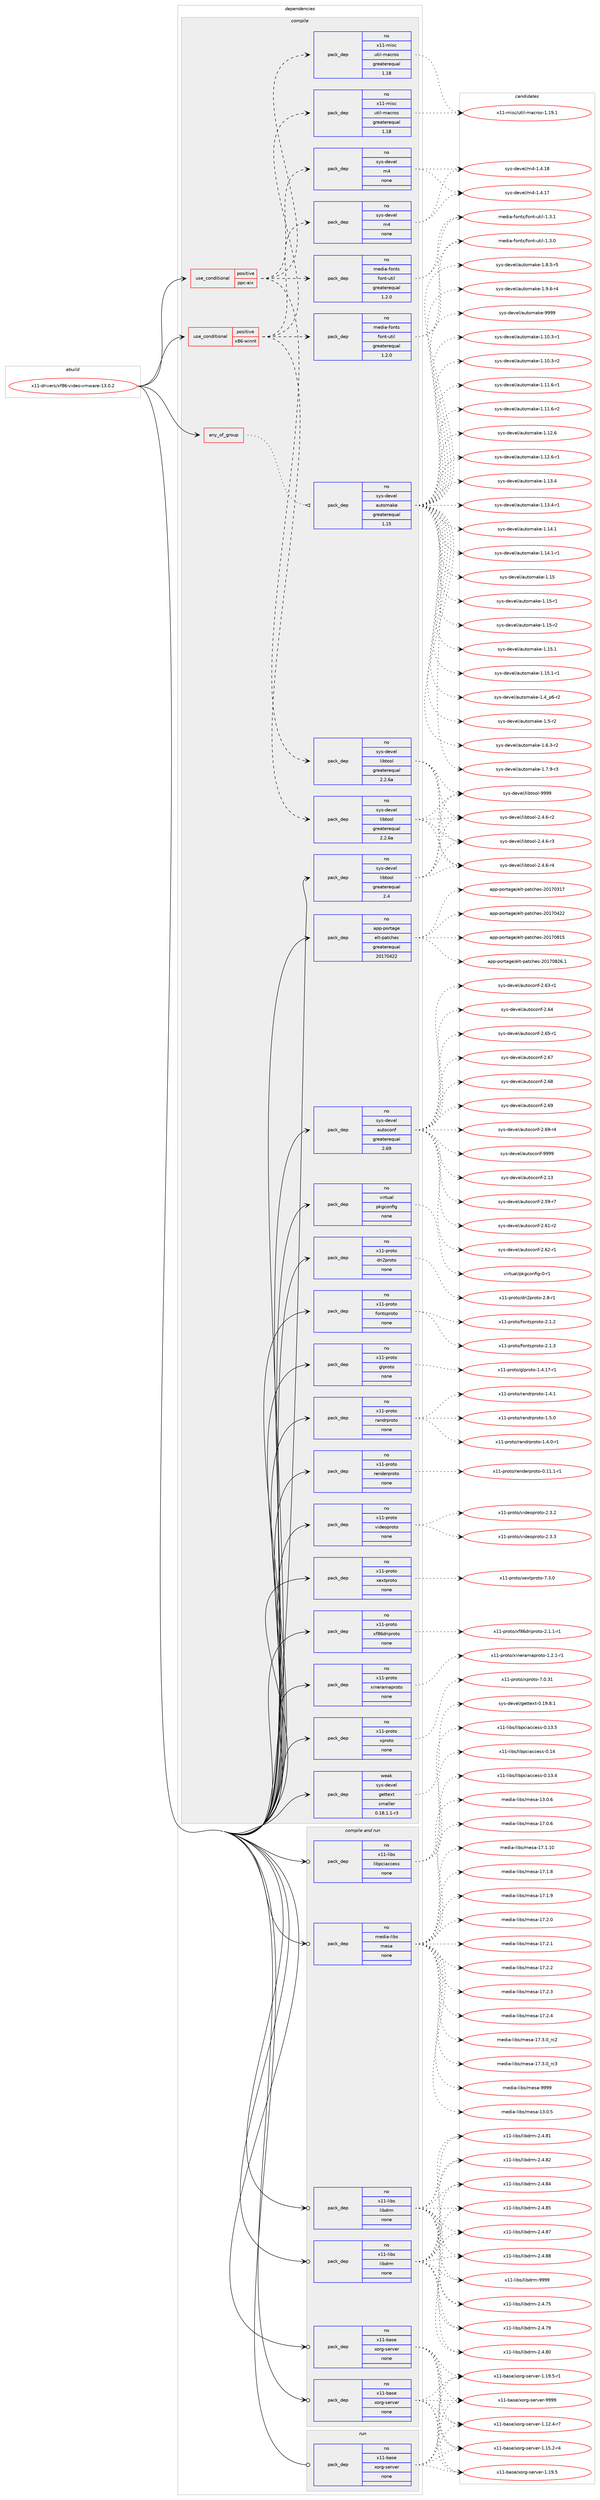 digraph prolog {

# *************
# Graph options
# *************

newrank=true;
concentrate=true;
compound=true;
graph [rankdir=LR,fontname=Helvetica,fontsize=10,ranksep=1.5];#, ranksep=2.5, nodesep=0.2];
edge  [arrowhead=vee];
node  [fontname=Helvetica,fontsize=10];

# **********
# The ebuild
# **********

subgraph cluster_leftcol {
color=gray;
rank=same;
label=<<i>ebuild</i>>;
id [label="x11-drivers/xf86-video-vmware-13.0.2", color=red, width=4, href="../x11-drivers/xf86-video-vmware-13.0.2.svg"];
}

# ****************
# The dependencies
# ****************

subgraph cluster_midcol {
color=gray;
label=<<i>dependencies</i>>;
subgraph cluster_compile {
fillcolor="#eeeeee";
style=filled;
label=<<i>compile</i>>;
subgraph any9227 {
dependency515560 [label=<<TABLE BORDER="0" CELLBORDER="1" CELLSPACING="0" CELLPADDING="4"><TR><TD CELLPADDING="10">any_of_group</TD></TR></TABLE>>, shape=none, color=red];subgraph pack383915 {
dependency515561 [label=<<TABLE BORDER="0" CELLBORDER="1" CELLSPACING="0" CELLPADDING="4" WIDTH="220"><TR><TD ROWSPAN="6" CELLPADDING="30">pack_dep</TD></TR><TR><TD WIDTH="110">no</TD></TR><TR><TD>sys-devel</TD></TR><TR><TD>automake</TD></TR><TR><TD>greaterequal</TD></TR><TR><TD>1.15</TD></TR></TABLE>>, shape=none, color=blue];
}
dependency515560:e -> dependency515561:w [weight=20,style="dotted",arrowhead="oinv"];
}
id:e -> dependency515560:w [weight=20,style="solid",arrowhead="vee"];
subgraph cond122079 {
dependency515562 [label=<<TABLE BORDER="0" CELLBORDER="1" CELLSPACING="0" CELLPADDING="4"><TR><TD ROWSPAN="3" CELLPADDING="10">use_conditional</TD></TR><TR><TD>positive</TD></TR><TR><TD>ppc-aix</TD></TR></TABLE>>, shape=none, color=red];
subgraph pack383916 {
dependency515563 [label=<<TABLE BORDER="0" CELLBORDER="1" CELLSPACING="0" CELLPADDING="4" WIDTH="220"><TR><TD ROWSPAN="6" CELLPADDING="30">pack_dep</TD></TR><TR><TD WIDTH="110">no</TD></TR><TR><TD>sys-devel</TD></TR><TR><TD>libtool</TD></TR><TR><TD>greaterequal</TD></TR><TR><TD>2.2.6a</TD></TR></TABLE>>, shape=none, color=blue];
}
dependency515562:e -> dependency515563:w [weight=20,style="dashed",arrowhead="vee"];
subgraph pack383917 {
dependency515564 [label=<<TABLE BORDER="0" CELLBORDER="1" CELLSPACING="0" CELLPADDING="4" WIDTH="220"><TR><TD ROWSPAN="6" CELLPADDING="30">pack_dep</TD></TR><TR><TD WIDTH="110">no</TD></TR><TR><TD>sys-devel</TD></TR><TR><TD>m4</TD></TR><TR><TD>none</TD></TR><TR><TD></TD></TR></TABLE>>, shape=none, color=blue];
}
dependency515562:e -> dependency515564:w [weight=20,style="dashed",arrowhead="vee"];
subgraph pack383918 {
dependency515565 [label=<<TABLE BORDER="0" CELLBORDER="1" CELLSPACING="0" CELLPADDING="4" WIDTH="220"><TR><TD ROWSPAN="6" CELLPADDING="30">pack_dep</TD></TR><TR><TD WIDTH="110">no</TD></TR><TR><TD>x11-misc</TD></TR><TR><TD>util-macros</TD></TR><TR><TD>greaterequal</TD></TR><TR><TD>1.18</TD></TR></TABLE>>, shape=none, color=blue];
}
dependency515562:e -> dependency515565:w [weight=20,style="dashed",arrowhead="vee"];
subgraph pack383919 {
dependency515566 [label=<<TABLE BORDER="0" CELLBORDER="1" CELLSPACING="0" CELLPADDING="4" WIDTH="220"><TR><TD ROWSPAN="6" CELLPADDING="30">pack_dep</TD></TR><TR><TD WIDTH="110">no</TD></TR><TR><TD>media-fonts</TD></TR><TR><TD>font-util</TD></TR><TR><TD>greaterequal</TD></TR><TR><TD>1.2.0</TD></TR></TABLE>>, shape=none, color=blue];
}
dependency515562:e -> dependency515566:w [weight=20,style="dashed",arrowhead="vee"];
}
id:e -> dependency515562:w [weight=20,style="solid",arrowhead="vee"];
subgraph cond122080 {
dependency515567 [label=<<TABLE BORDER="0" CELLBORDER="1" CELLSPACING="0" CELLPADDING="4"><TR><TD ROWSPAN="3" CELLPADDING="10">use_conditional</TD></TR><TR><TD>positive</TD></TR><TR><TD>x86-winnt</TD></TR></TABLE>>, shape=none, color=red];
subgraph pack383920 {
dependency515568 [label=<<TABLE BORDER="0" CELLBORDER="1" CELLSPACING="0" CELLPADDING="4" WIDTH="220"><TR><TD ROWSPAN="6" CELLPADDING="30">pack_dep</TD></TR><TR><TD WIDTH="110">no</TD></TR><TR><TD>sys-devel</TD></TR><TR><TD>libtool</TD></TR><TR><TD>greaterequal</TD></TR><TR><TD>2.2.6a</TD></TR></TABLE>>, shape=none, color=blue];
}
dependency515567:e -> dependency515568:w [weight=20,style="dashed",arrowhead="vee"];
subgraph pack383921 {
dependency515569 [label=<<TABLE BORDER="0" CELLBORDER="1" CELLSPACING="0" CELLPADDING="4" WIDTH="220"><TR><TD ROWSPAN="6" CELLPADDING="30">pack_dep</TD></TR><TR><TD WIDTH="110">no</TD></TR><TR><TD>sys-devel</TD></TR><TR><TD>m4</TD></TR><TR><TD>none</TD></TR><TR><TD></TD></TR></TABLE>>, shape=none, color=blue];
}
dependency515567:e -> dependency515569:w [weight=20,style="dashed",arrowhead="vee"];
subgraph pack383922 {
dependency515570 [label=<<TABLE BORDER="0" CELLBORDER="1" CELLSPACING="0" CELLPADDING="4" WIDTH="220"><TR><TD ROWSPAN="6" CELLPADDING="30">pack_dep</TD></TR><TR><TD WIDTH="110">no</TD></TR><TR><TD>x11-misc</TD></TR><TR><TD>util-macros</TD></TR><TR><TD>greaterequal</TD></TR><TR><TD>1.18</TD></TR></TABLE>>, shape=none, color=blue];
}
dependency515567:e -> dependency515570:w [weight=20,style="dashed",arrowhead="vee"];
subgraph pack383923 {
dependency515571 [label=<<TABLE BORDER="0" CELLBORDER="1" CELLSPACING="0" CELLPADDING="4" WIDTH="220"><TR><TD ROWSPAN="6" CELLPADDING="30">pack_dep</TD></TR><TR><TD WIDTH="110">no</TD></TR><TR><TD>media-fonts</TD></TR><TR><TD>font-util</TD></TR><TR><TD>greaterequal</TD></TR><TR><TD>1.2.0</TD></TR></TABLE>>, shape=none, color=blue];
}
dependency515567:e -> dependency515571:w [weight=20,style="dashed",arrowhead="vee"];
}
id:e -> dependency515567:w [weight=20,style="solid",arrowhead="vee"];
subgraph pack383924 {
dependency515572 [label=<<TABLE BORDER="0" CELLBORDER="1" CELLSPACING="0" CELLPADDING="4" WIDTH="220"><TR><TD ROWSPAN="6" CELLPADDING="30">pack_dep</TD></TR><TR><TD WIDTH="110">no</TD></TR><TR><TD>app-portage</TD></TR><TR><TD>elt-patches</TD></TR><TR><TD>greaterequal</TD></TR><TR><TD>20170422</TD></TR></TABLE>>, shape=none, color=blue];
}
id:e -> dependency515572:w [weight=20,style="solid",arrowhead="vee"];
subgraph pack383925 {
dependency515573 [label=<<TABLE BORDER="0" CELLBORDER="1" CELLSPACING="0" CELLPADDING="4" WIDTH="220"><TR><TD ROWSPAN="6" CELLPADDING="30">pack_dep</TD></TR><TR><TD WIDTH="110">no</TD></TR><TR><TD>sys-devel</TD></TR><TR><TD>autoconf</TD></TR><TR><TD>greaterequal</TD></TR><TR><TD>2.69</TD></TR></TABLE>>, shape=none, color=blue];
}
id:e -> dependency515573:w [weight=20,style="solid",arrowhead="vee"];
subgraph pack383926 {
dependency515574 [label=<<TABLE BORDER="0" CELLBORDER="1" CELLSPACING="0" CELLPADDING="4" WIDTH="220"><TR><TD ROWSPAN="6" CELLPADDING="30">pack_dep</TD></TR><TR><TD WIDTH="110">no</TD></TR><TR><TD>sys-devel</TD></TR><TR><TD>libtool</TD></TR><TR><TD>greaterequal</TD></TR><TR><TD>2.4</TD></TR></TABLE>>, shape=none, color=blue];
}
id:e -> dependency515574:w [weight=20,style="solid",arrowhead="vee"];
subgraph pack383927 {
dependency515575 [label=<<TABLE BORDER="0" CELLBORDER="1" CELLSPACING="0" CELLPADDING="4" WIDTH="220"><TR><TD ROWSPAN="6" CELLPADDING="30">pack_dep</TD></TR><TR><TD WIDTH="110">no</TD></TR><TR><TD>virtual</TD></TR><TR><TD>pkgconfig</TD></TR><TR><TD>none</TD></TR><TR><TD></TD></TR></TABLE>>, shape=none, color=blue];
}
id:e -> dependency515575:w [weight=20,style="solid",arrowhead="vee"];
subgraph pack383928 {
dependency515576 [label=<<TABLE BORDER="0" CELLBORDER="1" CELLSPACING="0" CELLPADDING="4" WIDTH="220"><TR><TD ROWSPAN="6" CELLPADDING="30">pack_dep</TD></TR><TR><TD WIDTH="110">no</TD></TR><TR><TD>x11-proto</TD></TR><TR><TD>dri2proto</TD></TR><TR><TD>none</TD></TR><TR><TD></TD></TR></TABLE>>, shape=none, color=blue];
}
id:e -> dependency515576:w [weight=20,style="solid",arrowhead="vee"];
subgraph pack383929 {
dependency515577 [label=<<TABLE BORDER="0" CELLBORDER="1" CELLSPACING="0" CELLPADDING="4" WIDTH="220"><TR><TD ROWSPAN="6" CELLPADDING="30">pack_dep</TD></TR><TR><TD WIDTH="110">no</TD></TR><TR><TD>x11-proto</TD></TR><TR><TD>fontsproto</TD></TR><TR><TD>none</TD></TR><TR><TD></TD></TR></TABLE>>, shape=none, color=blue];
}
id:e -> dependency515577:w [weight=20,style="solid",arrowhead="vee"];
subgraph pack383930 {
dependency515578 [label=<<TABLE BORDER="0" CELLBORDER="1" CELLSPACING="0" CELLPADDING="4" WIDTH="220"><TR><TD ROWSPAN="6" CELLPADDING="30">pack_dep</TD></TR><TR><TD WIDTH="110">no</TD></TR><TR><TD>x11-proto</TD></TR><TR><TD>glproto</TD></TR><TR><TD>none</TD></TR><TR><TD></TD></TR></TABLE>>, shape=none, color=blue];
}
id:e -> dependency515578:w [weight=20,style="solid",arrowhead="vee"];
subgraph pack383931 {
dependency515579 [label=<<TABLE BORDER="0" CELLBORDER="1" CELLSPACING="0" CELLPADDING="4" WIDTH="220"><TR><TD ROWSPAN="6" CELLPADDING="30">pack_dep</TD></TR><TR><TD WIDTH="110">no</TD></TR><TR><TD>x11-proto</TD></TR><TR><TD>randrproto</TD></TR><TR><TD>none</TD></TR><TR><TD></TD></TR></TABLE>>, shape=none, color=blue];
}
id:e -> dependency515579:w [weight=20,style="solid",arrowhead="vee"];
subgraph pack383932 {
dependency515580 [label=<<TABLE BORDER="0" CELLBORDER="1" CELLSPACING="0" CELLPADDING="4" WIDTH="220"><TR><TD ROWSPAN="6" CELLPADDING="30">pack_dep</TD></TR><TR><TD WIDTH="110">no</TD></TR><TR><TD>x11-proto</TD></TR><TR><TD>renderproto</TD></TR><TR><TD>none</TD></TR><TR><TD></TD></TR></TABLE>>, shape=none, color=blue];
}
id:e -> dependency515580:w [weight=20,style="solid",arrowhead="vee"];
subgraph pack383933 {
dependency515581 [label=<<TABLE BORDER="0" CELLBORDER="1" CELLSPACING="0" CELLPADDING="4" WIDTH="220"><TR><TD ROWSPAN="6" CELLPADDING="30">pack_dep</TD></TR><TR><TD WIDTH="110">no</TD></TR><TR><TD>x11-proto</TD></TR><TR><TD>videoproto</TD></TR><TR><TD>none</TD></TR><TR><TD></TD></TR></TABLE>>, shape=none, color=blue];
}
id:e -> dependency515581:w [weight=20,style="solid",arrowhead="vee"];
subgraph pack383934 {
dependency515582 [label=<<TABLE BORDER="0" CELLBORDER="1" CELLSPACING="0" CELLPADDING="4" WIDTH="220"><TR><TD ROWSPAN="6" CELLPADDING="30">pack_dep</TD></TR><TR><TD WIDTH="110">no</TD></TR><TR><TD>x11-proto</TD></TR><TR><TD>xextproto</TD></TR><TR><TD>none</TD></TR><TR><TD></TD></TR></TABLE>>, shape=none, color=blue];
}
id:e -> dependency515582:w [weight=20,style="solid",arrowhead="vee"];
subgraph pack383935 {
dependency515583 [label=<<TABLE BORDER="0" CELLBORDER="1" CELLSPACING="0" CELLPADDING="4" WIDTH="220"><TR><TD ROWSPAN="6" CELLPADDING="30">pack_dep</TD></TR><TR><TD WIDTH="110">no</TD></TR><TR><TD>x11-proto</TD></TR><TR><TD>xf86driproto</TD></TR><TR><TD>none</TD></TR><TR><TD></TD></TR></TABLE>>, shape=none, color=blue];
}
id:e -> dependency515583:w [weight=20,style="solid",arrowhead="vee"];
subgraph pack383936 {
dependency515584 [label=<<TABLE BORDER="0" CELLBORDER="1" CELLSPACING="0" CELLPADDING="4" WIDTH="220"><TR><TD ROWSPAN="6" CELLPADDING="30">pack_dep</TD></TR><TR><TD WIDTH="110">no</TD></TR><TR><TD>x11-proto</TD></TR><TR><TD>xineramaproto</TD></TR><TR><TD>none</TD></TR><TR><TD></TD></TR></TABLE>>, shape=none, color=blue];
}
id:e -> dependency515584:w [weight=20,style="solid",arrowhead="vee"];
subgraph pack383937 {
dependency515585 [label=<<TABLE BORDER="0" CELLBORDER="1" CELLSPACING="0" CELLPADDING="4" WIDTH="220"><TR><TD ROWSPAN="6" CELLPADDING="30">pack_dep</TD></TR><TR><TD WIDTH="110">no</TD></TR><TR><TD>x11-proto</TD></TR><TR><TD>xproto</TD></TR><TR><TD>none</TD></TR><TR><TD></TD></TR></TABLE>>, shape=none, color=blue];
}
id:e -> dependency515585:w [weight=20,style="solid",arrowhead="vee"];
subgraph pack383938 {
dependency515586 [label=<<TABLE BORDER="0" CELLBORDER="1" CELLSPACING="0" CELLPADDING="4" WIDTH="220"><TR><TD ROWSPAN="6" CELLPADDING="30">pack_dep</TD></TR><TR><TD WIDTH="110">weak</TD></TR><TR><TD>sys-devel</TD></TR><TR><TD>gettext</TD></TR><TR><TD>smaller</TD></TR><TR><TD>0.18.1.1-r3</TD></TR></TABLE>>, shape=none, color=blue];
}
id:e -> dependency515586:w [weight=20,style="solid",arrowhead="vee"];
}
subgraph cluster_compileandrun {
fillcolor="#eeeeee";
style=filled;
label=<<i>compile and run</i>>;
subgraph pack383939 {
dependency515587 [label=<<TABLE BORDER="0" CELLBORDER="1" CELLSPACING="0" CELLPADDING="4" WIDTH="220"><TR><TD ROWSPAN="6" CELLPADDING="30">pack_dep</TD></TR><TR><TD WIDTH="110">no</TD></TR><TR><TD>media-libs</TD></TR><TR><TD>mesa</TD></TR><TR><TD>none</TD></TR><TR><TD></TD></TR></TABLE>>, shape=none, color=blue];
}
id:e -> dependency515587:w [weight=20,style="solid",arrowhead="odotvee"];
subgraph pack383940 {
dependency515588 [label=<<TABLE BORDER="0" CELLBORDER="1" CELLSPACING="0" CELLPADDING="4" WIDTH="220"><TR><TD ROWSPAN="6" CELLPADDING="30">pack_dep</TD></TR><TR><TD WIDTH="110">no</TD></TR><TR><TD>x11-base</TD></TR><TR><TD>xorg-server</TD></TR><TR><TD>none</TD></TR><TR><TD></TD></TR></TABLE>>, shape=none, color=blue];
}
id:e -> dependency515588:w [weight=20,style="solid",arrowhead="odotvee"];
subgraph pack383941 {
dependency515589 [label=<<TABLE BORDER="0" CELLBORDER="1" CELLSPACING="0" CELLPADDING="4" WIDTH="220"><TR><TD ROWSPAN="6" CELLPADDING="30">pack_dep</TD></TR><TR><TD WIDTH="110">no</TD></TR><TR><TD>x11-base</TD></TR><TR><TD>xorg-server</TD></TR><TR><TD>none</TD></TR><TR><TD></TD></TR></TABLE>>, shape=none, color=blue];
}
id:e -> dependency515589:w [weight=20,style="solid",arrowhead="odotvee"];
subgraph pack383942 {
dependency515590 [label=<<TABLE BORDER="0" CELLBORDER="1" CELLSPACING="0" CELLPADDING="4" WIDTH="220"><TR><TD ROWSPAN="6" CELLPADDING="30">pack_dep</TD></TR><TR><TD WIDTH="110">no</TD></TR><TR><TD>x11-libs</TD></TR><TR><TD>libdrm</TD></TR><TR><TD>none</TD></TR><TR><TD></TD></TR></TABLE>>, shape=none, color=blue];
}
id:e -> dependency515590:w [weight=20,style="solid",arrowhead="odotvee"];
subgraph pack383943 {
dependency515591 [label=<<TABLE BORDER="0" CELLBORDER="1" CELLSPACING="0" CELLPADDING="4" WIDTH="220"><TR><TD ROWSPAN="6" CELLPADDING="30">pack_dep</TD></TR><TR><TD WIDTH="110">no</TD></TR><TR><TD>x11-libs</TD></TR><TR><TD>libdrm</TD></TR><TR><TD>none</TD></TR><TR><TD></TD></TR></TABLE>>, shape=none, color=blue];
}
id:e -> dependency515591:w [weight=20,style="solid",arrowhead="odotvee"];
subgraph pack383944 {
dependency515592 [label=<<TABLE BORDER="0" CELLBORDER="1" CELLSPACING="0" CELLPADDING="4" WIDTH="220"><TR><TD ROWSPAN="6" CELLPADDING="30">pack_dep</TD></TR><TR><TD WIDTH="110">no</TD></TR><TR><TD>x11-libs</TD></TR><TR><TD>libpciaccess</TD></TR><TR><TD>none</TD></TR><TR><TD></TD></TR></TABLE>>, shape=none, color=blue];
}
id:e -> dependency515592:w [weight=20,style="solid",arrowhead="odotvee"];
}
subgraph cluster_run {
fillcolor="#eeeeee";
style=filled;
label=<<i>run</i>>;
subgraph pack383945 {
dependency515593 [label=<<TABLE BORDER="0" CELLBORDER="1" CELLSPACING="0" CELLPADDING="4" WIDTH="220"><TR><TD ROWSPAN="6" CELLPADDING="30">pack_dep</TD></TR><TR><TD WIDTH="110">no</TD></TR><TR><TD>x11-base</TD></TR><TR><TD>xorg-server</TD></TR><TR><TD>none</TD></TR><TR><TD></TD></TR></TABLE>>, shape=none, color=blue];
}
id:e -> dependency515593:w [weight=20,style="solid",arrowhead="odot"];
}
}

# **************
# The candidates
# **************

subgraph cluster_choices {
rank=same;
color=gray;
label=<<i>candidates</i>>;

subgraph choice383915 {
color=black;
nodesep=1;
choice11512111545100101118101108479711711611110997107101454946494846514511449 [label="sys-devel/automake-1.10.3-r1", color=red, width=4,href="../sys-devel/automake-1.10.3-r1.svg"];
choice11512111545100101118101108479711711611110997107101454946494846514511450 [label="sys-devel/automake-1.10.3-r2", color=red, width=4,href="../sys-devel/automake-1.10.3-r2.svg"];
choice11512111545100101118101108479711711611110997107101454946494946544511449 [label="sys-devel/automake-1.11.6-r1", color=red, width=4,href="../sys-devel/automake-1.11.6-r1.svg"];
choice11512111545100101118101108479711711611110997107101454946494946544511450 [label="sys-devel/automake-1.11.6-r2", color=red, width=4,href="../sys-devel/automake-1.11.6-r2.svg"];
choice1151211154510010111810110847971171161111099710710145494649504654 [label="sys-devel/automake-1.12.6", color=red, width=4,href="../sys-devel/automake-1.12.6.svg"];
choice11512111545100101118101108479711711611110997107101454946495046544511449 [label="sys-devel/automake-1.12.6-r1", color=red, width=4,href="../sys-devel/automake-1.12.6-r1.svg"];
choice1151211154510010111810110847971171161111099710710145494649514652 [label="sys-devel/automake-1.13.4", color=red, width=4,href="../sys-devel/automake-1.13.4.svg"];
choice11512111545100101118101108479711711611110997107101454946495146524511449 [label="sys-devel/automake-1.13.4-r1", color=red, width=4,href="../sys-devel/automake-1.13.4-r1.svg"];
choice1151211154510010111810110847971171161111099710710145494649524649 [label="sys-devel/automake-1.14.1", color=red, width=4,href="../sys-devel/automake-1.14.1.svg"];
choice11512111545100101118101108479711711611110997107101454946495246494511449 [label="sys-devel/automake-1.14.1-r1", color=red, width=4,href="../sys-devel/automake-1.14.1-r1.svg"];
choice115121115451001011181011084797117116111109971071014549464953 [label="sys-devel/automake-1.15", color=red, width=4,href="../sys-devel/automake-1.15.svg"];
choice1151211154510010111810110847971171161111099710710145494649534511449 [label="sys-devel/automake-1.15-r1", color=red, width=4,href="../sys-devel/automake-1.15-r1.svg"];
choice1151211154510010111810110847971171161111099710710145494649534511450 [label="sys-devel/automake-1.15-r2", color=red, width=4,href="../sys-devel/automake-1.15-r2.svg"];
choice1151211154510010111810110847971171161111099710710145494649534649 [label="sys-devel/automake-1.15.1", color=red, width=4,href="../sys-devel/automake-1.15.1.svg"];
choice11512111545100101118101108479711711611110997107101454946495346494511449 [label="sys-devel/automake-1.15.1-r1", color=red, width=4,href="../sys-devel/automake-1.15.1-r1.svg"];
choice115121115451001011181011084797117116111109971071014549465295112544511450 [label="sys-devel/automake-1.4_p6-r2", color=red, width=4,href="../sys-devel/automake-1.4_p6-r2.svg"];
choice11512111545100101118101108479711711611110997107101454946534511450 [label="sys-devel/automake-1.5-r2", color=red, width=4,href="../sys-devel/automake-1.5-r2.svg"];
choice115121115451001011181011084797117116111109971071014549465446514511450 [label="sys-devel/automake-1.6.3-r2", color=red, width=4,href="../sys-devel/automake-1.6.3-r2.svg"];
choice115121115451001011181011084797117116111109971071014549465546574511451 [label="sys-devel/automake-1.7.9-r3", color=red, width=4,href="../sys-devel/automake-1.7.9-r3.svg"];
choice115121115451001011181011084797117116111109971071014549465646534511453 [label="sys-devel/automake-1.8.5-r5", color=red, width=4,href="../sys-devel/automake-1.8.5-r5.svg"];
choice115121115451001011181011084797117116111109971071014549465746544511452 [label="sys-devel/automake-1.9.6-r4", color=red, width=4,href="../sys-devel/automake-1.9.6-r4.svg"];
choice115121115451001011181011084797117116111109971071014557575757 [label="sys-devel/automake-9999", color=red, width=4,href="../sys-devel/automake-9999.svg"];
dependency515561:e -> choice11512111545100101118101108479711711611110997107101454946494846514511449:w [style=dotted,weight="100"];
dependency515561:e -> choice11512111545100101118101108479711711611110997107101454946494846514511450:w [style=dotted,weight="100"];
dependency515561:e -> choice11512111545100101118101108479711711611110997107101454946494946544511449:w [style=dotted,weight="100"];
dependency515561:e -> choice11512111545100101118101108479711711611110997107101454946494946544511450:w [style=dotted,weight="100"];
dependency515561:e -> choice1151211154510010111810110847971171161111099710710145494649504654:w [style=dotted,weight="100"];
dependency515561:e -> choice11512111545100101118101108479711711611110997107101454946495046544511449:w [style=dotted,weight="100"];
dependency515561:e -> choice1151211154510010111810110847971171161111099710710145494649514652:w [style=dotted,weight="100"];
dependency515561:e -> choice11512111545100101118101108479711711611110997107101454946495146524511449:w [style=dotted,weight="100"];
dependency515561:e -> choice1151211154510010111810110847971171161111099710710145494649524649:w [style=dotted,weight="100"];
dependency515561:e -> choice11512111545100101118101108479711711611110997107101454946495246494511449:w [style=dotted,weight="100"];
dependency515561:e -> choice115121115451001011181011084797117116111109971071014549464953:w [style=dotted,weight="100"];
dependency515561:e -> choice1151211154510010111810110847971171161111099710710145494649534511449:w [style=dotted,weight="100"];
dependency515561:e -> choice1151211154510010111810110847971171161111099710710145494649534511450:w [style=dotted,weight="100"];
dependency515561:e -> choice1151211154510010111810110847971171161111099710710145494649534649:w [style=dotted,weight="100"];
dependency515561:e -> choice11512111545100101118101108479711711611110997107101454946495346494511449:w [style=dotted,weight="100"];
dependency515561:e -> choice115121115451001011181011084797117116111109971071014549465295112544511450:w [style=dotted,weight="100"];
dependency515561:e -> choice11512111545100101118101108479711711611110997107101454946534511450:w [style=dotted,weight="100"];
dependency515561:e -> choice115121115451001011181011084797117116111109971071014549465446514511450:w [style=dotted,weight="100"];
dependency515561:e -> choice115121115451001011181011084797117116111109971071014549465546574511451:w [style=dotted,weight="100"];
dependency515561:e -> choice115121115451001011181011084797117116111109971071014549465646534511453:w [style=dotted,weight="100"];
dependency515561:e -> choice115121115451001011181011084797117116111109971071014549465746544511452:w [style=dotted,weight="100"];
dependency515561:e -> choice115121115451001011181011084797117116111109971071014557575757:w [style=dotted,weight="100"];
}
subgraph choice383916 {
color=black;
nodesep=1;
choice1151211154510010111810110847108105981161111111084550465246544511450 [label="sys-devel/libtool-2.4.6-r2", color=red, width=4,href="../sys-devel/libtool-2.4.6-r2.svg"];
choice1151211154510010111810110847108105981161111111084550465246544511451 [label="sys-devel/libtool-2.4.6-r3", color=red, width=4,href="../sys-devel/libtool-2.4.6-r3.svg"];
choice1151211154510010111810110847108105981161111111084550465246544511452 [label="sys-devel/libtool-2.4.6-r4", color=red, width=4,href="../sys-devel/libtool-2.4.6-r4.svg"];
choice1151211154510010111810110847108105981161111111084557575757 [label="sys-devel/libtool-9999", color=red, width=4,href="../sys-devel/libtool-9999.svg"];
dependency515563:e -> choice1151211154510010111810110847108105981161111111084550465246544511450:w [style=dotted,weight="100"];
dependency515563:e -> choice1151211154510010111810110847108105981161111111084550465246544511451:w [style=dotted,weight="100"];
dependency515563:e -> choice1151211154510010111810110847108105981161111111084550465246544511452:w [style=dotted,weight="100"];
dependency515563:e -> choice1151211154510010111810110847108105981161111111084557575757:w [style=dotted,weight="100"];
}
subgraph choice383917 {
color=black;
nodesep=1;
choice11512111545100101118101108471095245494652464955 [label="sys-devel/m4-1.4.17", color=red, width=4,href="../sys-devel/m4-1.4.17.svg"];
choice11512111545100101118101108471095245494652464956 [label="sys-devel/m4-1.4.18", color=red, width=4,href="../sys-devel/m4-1.4.18.svg"];
dependency515564:e -> choice11512111545100101118101108471095245494652464955:w [style=dotted,weight="100"];
dependency515564:e -> choice11512111545100101118101108471095245494652464956:w [style=dotted,weight="100"];
}
subgraph choice383918 {
color=black;
nodesep=1;
choice120494945109105115994711711610510845109979911411111545494649574649 [label="x11-misc/util-macros-1.19.1", color=red, width=4,href="../x11-misc/util-macros-1.19.1.svg"];
dependency515565:e -> choice120494945109105115994711711610510845109979911411111545494649574649:w [style=dotted,weight="100"];
}
subgraph choice383919 {
color=black;
nodesep=1;
choice10910110010597451021111101161154710211111011645117116105108454946514648 [label="media-fonts/font-util-1.3.0", color=red, width=4,href="../media-fonts/font-util-1.3.0.svg"];
choice10910110010597451021111101161154710211111011645117116105108454946514649 [label="media-fonts/font-util-1.3.1", color=red, width=4,href="../media-fonts/font-util-1.3.1.svg"];
dependency515566:e -> choice10910110010597451021111101161154710211111011645117116105108454946514648:w [style=dotted,weight="100"];
dependency515566:e -> choice10910110010597451021111101161154710211111011645117116105108454946514649:w [style=dotted,weight="100"];
}
subgraph choice383920 {
color=black;
nodesep=1;
choice1151211154510010111810110847108105981161111111084550465246544511450 [label="sys-devel/libtool-2.4.6-r2", color=red, width=4,href="../sys-devel/libtool-2.4.6-r2.svg"];
choice1151211154510010111810110847108105981161111111084550465246544511451 [label="sys-devel/libtool-2.4.6-r3", color=red, width=4,href="../sys-devel/libtool-2.4.6-r3.svg"];
choice1151211154510010111810110847108105981161111111084550465246544511452 [label="sys-devel/libtool-2.4.6-r4", color=red, width=4,href="../sys-devel/libtool-2.4.6-r4.svg"];
choice1151211154510010111810110847108105981161111111084557575757 [label="sys-devel/libtool-9999", color=red, width=4,href="../sys-devel/libtool-9999.svg"];
dependency515568:e -> choice1151211154510010111810110847108105981161111111084550465246544511450:w [style=dotted,weight="100"];
dependency515568:e -> choice1151211154510010111810110847108105981161111111084550465246544511451:w [style=dotted,weight="100"];
dependency515568:e -> choice1151211154510010111810110847108105981161111111084550465246544511452:w [style=dotted,weight="100"];
dependency515568:e -> choice1151211154510010111810110847108105981161111111084557575757:w [style=dotted,weight="100"];
}
subgraph choice383921 {
color=black;
nodesep=1;
choice11512111545100101118101108471095245494652464955 [label="sys-devel/m4-1.4.17", color=red, width=4,href="../sys-devel/m4-1.4.17.svg"];
choice11512111545100101118101108471095245494652464956 [label="sys-devel/m4-1.4.18", color=red, width=4,href="../sys-devel/m4-1.4.18.svg"];
dependency515569:e -> choice11512111545100101118101108471095245494652464955:w [style=dotted,weight="100"];
dependency515569:e -> choice11512111545100101118101108471095245494652464956:w [style=dotted,weight="100"];
}
subgraph choice383922 {
color=black;
nodesep=1;
choice120494945109105115994711711610510845109979911411111545494649574649 [label="x11-misc/util-macros-1.19.1", color=red, width=4,href="../x11-misc/util-macros-1.19.1.svg"];
dependency515570:e -> choice120494945109105115994711711610510845109979911411111545494649574649:w [style=dotted,weight="100"];
}
subgraph choice383923 {
color=black;
nodesep=1;
choice10910110010597451021111101161154710211111011645117116105108454946514648 [label="media-fonts/font-util-1.3.0", color=red, width=4,href="../media-fonts/font-util-1.3.0.svg"];
choice10910110010597451021111101161154710211111011645117116105108454946514649 [label="media-fonts/font-util-1.3.1", color=red, width=4,href="../media-fonts/font-util-1.3.1.svg"];
dependency515571:e -> choice10910110010597451021111101161154710211111011645117116105108454946514648:w [style=dotted,weight="100"];
dependency515571:e -> choice10910110010597451021111101161154710211111011645117116105108454946514649:w [style=dotted,weight="100"];
}
subgraph choice383924 {
color=black;
nodesep=1;
choice97112112451121111141169710310147101108116451129711699104101115455048495548514955 [label="app-portage/elt-patches-20170317", color=red, width=4,href="../app-portage/elt-patches-20170317.svg"];
choice97112112451121111141169710310147101108116451129711699104101115455048495548525050 [label="app-portage/elt-patches-20170422", color=red, width=4,href="../app-portage/elt-patches-20170422.svg"];
choice97112112451121111141169710310147101108116451129711699104101115455048495548564953 [label="app-portage/elt-patches-20170815", color=red, width=4,href="../app-portage/elt-patches-20170815.svg"];
choice971121124511211111411697103101471011081164511297116991041011154550484955485650544649 [label="app-portage/elt-patches-20170826.1", color=red, width=4,href="../app-portage/elt-patches-20170826.1.svg"];
dependency515572:e -> choice97112112451121111141169710310147101108116451129711699104101115455048495548514955:w [style=dotted,weight="100"];
dependency515572:e -> choice97112112451121111141169710310147101108116451129711699104101115455048495548525050:w [style=dotted,weight="100"];
dependency515572:e -> choice97112112451121111141169710310147101108116451129711699104101115455048495548564953:w [style=dotted,weight="100"];
dependency515572:e -> choice971121124511211111411697103101471011081164511297116991041011154550484955485650544649:w [style=dotted,weight="100"];
}
subgraph choice383925 {
color=black;
nodesep=1;
choice115121115451001011181011084797117116111991111101024550464951 [label="sys-devel/autoconf-2.13", color=red, width=4,href="../sys-devel/autoconf-2.13.svg"];
choice1151211154510010111810110847971171161119911111010245504653574511455 [label="sys-devel/autoconf-2.59-r7", color=red, width=4,href="../sys-devel/autoconf-2.59-r7.svg"];
choice1151211154510010111810110847971171161119911111010245504654494511450 [label="sys-devel/autoconf-2.61-r2", color=red, width=4,href="../sys-devel/autoconf-2.61-r2.svg"];
choice1151211154510010111810110847971171161119911111010245504654504511449 [label="sys-devel/autoconf-2.62-r1", color=red, width=4,href="../sys-devel/autoconf-2.62-r1.svg"];
choice1151211154510010111810110847971171161119911111010245504654514511449 [label="sys-devel/autoconf-2.63-r1", color=red, width=4,href="../sys-devel/autoconf-2.63-r1.svg"];
choice115121115451001011181011084797117116111991111101024550465452 [label="sys-devel/autoconf-2.64", color=red, width=4,href="../sys-devel/autoconf-2.64.svg"];
choice1151211154510010111810110847971171161119911111010245504654534511449 [label="sys-devel/autoconf-2.65-r1", color=red, width=4,href="../sys-devel/autoconf-2.65-r1.svg"];
choice115121115451001011181011084797117116111991111101024550465455 [label="sys-devel/autoconf-2.67", color=red, width=4,href="../sys-devel/autoconf-2.67.svg"];
choice115121115451001011181011084797117116111991111101024550465456 [label="sys-devel/autoconf-2.68", color=red, width=4,href="../sys-devel/autoconf-2.68.svg"];
choice115121115451001011181011084797117116111991111101024550465457 [label="sys-devel/autoconf-2.69", color=red, width=4,href="../sys-devel/autoconf-2.69.svg"];
choice1151211154510010111810110847971171161119911111010245504654574511452 [label="sys-devel/autoconf-2.69-r4", color=red, width=4,href="../sys-devel/autoconf-2.69-r4.svg"];
choice115121115451001011181011084797117116111991111101024557575757 [label="sys-devel/autoconf-9999", color=red, width=4,href="../sys-devel/autoconf-9999.svg"];
dependency515573:e -> choice115121115451001011181011084797117116111991111101024550464951:w [style=dotted,weight="100"];
dependency515573:e -> choice1151211154510010111810110847971171161119911111010245504653574511455:w [style=dotted,weight="100"];
dependency515573:e -> choice1151211154510010111810110847971171161119911111010245504654494511450:w [style=dotted,weight="100"];
dependency515573:e -> choice1151211154510010111810110847971171161119911111010245504654504511449:w [style=dotted,weight="100"];
dependency515573:e -> choice1151211154510010111810110847971171161119911111010245504654514511449:w [style=dotted,weight="100"];
dependency515573:e -> choice115121115451001011181011084797117116111991111101024550465452:w [style=dotted,weight="100"];
dependency515573:e -> choice1151211154510010111810110847971171161119911111010245504654534511449:w [style=dotted,weight="100"];
dependency515573:e -> choice115121115451001011181011084797117116111991111101024550465455:w [style=dotted,weight="100"];
dependency515573:e -> choice115121115451001011181011084797117116111991111101024550465456:w [style=dotted,weight="100"];
dependency515573:e -> choice115121115451001011181011084797117116111991111101024550465457:w [style=dotted,weight="100"];
dependency515573:e -> choice1151211154510010111810110847971171161119911111010245504654574511452:w [style=dotted,weight="100"];
dependency515573:e -> choice115121115451001011181011084797117116111991111101024557575757:w [style=dotted,weight="100"];
}
subgraph choice383926 {
color=black;
nodesep=1;
choice1151211154510010111810110847108105981161111111084550465246544511450 [label="sys-devel/libtool-2.4.6-r2", color=red, width=4,href="../sys-devel/libtool-2.4.6-r2.svg"];
choice1151211154510010111810110847108105981161111111084550465246544511451 [label="sys-devel/libtool-2.4.6-r3", color=red, width=4,href="../sys-devel/libtool-2.4.6-r3.svg"];
choice1151211154510010111810110847108105981161111111084550465246544511452 [label="sys-devel/libtool-2.4.6-r4", color=red, width=4,href="../sys-devel/libtool-2.4.6-r4.svg"];
choice1151211154510010111810110847108105981161111111084557575757 [label="sys-devel/libtool-9999", color=red, width=4,href="../sys-devel/libtool-9999.svg"];
dependency515574:e -> choice1151211154510010111810110847108105981161111111084550465246544511450:w [style=dotted,weight="100"];
dependency515574:e -> choice1151211154510010111810110847108105981161111111084550465246544511451:w [style=dotted,weight="100"];
dependency515574:e -> choice1151211154510010111810110847108105981161111111084550465246544511452:w [style=dotted,weight="100"];
dependency515574:e -> choice1151211154510010111810110847108105981161111111084557575757:w [style=dotted,weight="100"];
}
subgraph choice383927 {
color=black;
nodesep=1;
choice11810511411611797108471121071039911111010210510345484511449 [label="virtual/pkgconfig-0-r1", color=red, width=4,href="../virtual/pkgconfig-0-r1.svg"];
dependency515575:e -> choice11810511411611797108471121071039911111010210510345484511449:w [style=dotted,weight="100"];
}
subgraph choice383928 {
color=black;
nodesep=1;
choice1204949451121141111161114710011410550112114111116111455046564511449 [label="x11-proto/dri2proto-2.8-r1", color=red, width=4,href="../x11-proto/dri2proto-2.8-r1.svg"];
dependency515576:e -> choice1204949451121141111161114710011410550112114111116111455046564511449:w [style=dotted,weight="100"];
}
subgraph choice383929 {
color=black;
nodesep=1;
choice12049494511211411111611147102111110116115112114111116111455046494650 [label="x11-proto/fontsproto-2.1.2", color=red, width=4,href="../x11-proto/fontsproto-2.1.2.svg"];
choice12049494511211411111611147102111110116115112114111116111455046494651 [label="x11-proto/fontsproto-2.1.3", color=red, width=4,href="../x11-proto/fontsproto-2.1.3.svg"];
dependency515577:e -> choice12049494511211411111611147102111110116115112114111116111455046494650:w [style=dotted,weight="100"];
dependency515577:e -> choice12049494511211411111611147102111110116115112114111116111455046494651:w [style=dotted,weight="100"];
}
subgraph choice383930 {
color=black;
nodesep=1;
choice12049494511211411111611147103108112114111116111454946524649554511449 [label="x11-proto/glproto-1.4.17-r1", color=red, width=4,href="../x11-proto/glproto-1.4.17-r1.svg"];
dependency515578:e -> choice12049494511211411111611147103108112114111116111454946524649554511449:w [style=dotted,weight="100"];
}
subgraph choice383931 {
color=black;
nodesep=1;
choice12049494511211411111611147114971101001141121141111161114549465246484511449 [label="x11-proto/randrproto-1.4.0-r1", color=red, width=4,href="../x11-proto/randrproto-1.4.0-r1.svg"];
choice1204949451121141111161114711497110100114112114111116111454946524649 [label="x11-proto/randrproto-1.4.1", color=red, width=4,href="../x11-proto/randrproto-1.4.1.svg"];
choice1204949451121141111161114711497110100114112114111116111454946534648 [label="x11-proto/randrproto-1.5.0", color=red, width=4,href="../x11-proto/randrproto-1.5.0.svg"];
dependency515579:e -> choice12049494511211411111611147114971101001141121141111161114549465246484511449:w [style=dotted,weight="100"];
dependency515579:e -> choice1204949451121141111161114711497110100114112114111116111454946524649:w [style=dotted,weight="100"];
dependency515579:e -> choice1204949451121141111161114711497110100114112114111116111454946534648:w [style=dotted,weight="100"];
}
subgraph choice383932 {
color=black;
nodesep=1;
choice12049494511211411111611147114101110100101114112114111116111454846494946494511449 [label="x11-proto/renderproto-0.11.1-r1", color=red, width=4,href="../x11-proto/renderproto-0.11.1-r1.svg"];
dependency515580:e -> choice12049494511211411111611147114101110100101114112114111116111454846494946494511449:w [style=dotted,weight="100"];
}
subgraph choice383933 {
color=black;
nodesep=1;
choice12049494511211411111611147118105100101111112114111116111455046514650 [label="x11-proto/videoproto-2.3.2", color=red, width=4,href="../x11-proto/videoproto-2.3.2.svg"];
choice12049494511211411111611147118105100101111112114111116111455046514651 [label="x11-proto/videoproto-2.3.3", color=red, width=4,href="../x11-proto/videoproto-2.3.3.svg"];
dependency515581:e -> choice12049494511211411111611147118105100101111112114111116111455046514650:w [style=dotted,weight="100"];
dependency515581:e -> choice12049494511211411111611147118105100101111112114111116111455046514651:w [style=dotted,weight="100"];
}
subgraph choice383934 {
color=black;
nodesep=1;
choice12049494511211411111611147120101120116112114111116111455546514648 [label="x11-proto/xextproto-7.3.0", color=red, width=4,href="../x11-proto/xextproto-7.3.0.svg"];
dependency515582:e -> choice12049494511211411111611147120101120116112114111116111455546514648:w [style=dotted,weight="100"];
}
subgraph choice383935 {
color=black;
nodesep=1;
choice1204949451121141111161114712010256541001141051121141111161114550464946494511449 [label="x11-proto/xf86driproto-2.1.1-r1", color=red, width=4,href="../x11-proto/xf86driproto-2.1.1-r1.svg"];
dependency515583:e -> choice1204949451121141111161114712010256541001141051121141111161114550464946494511449:w [style=dotted,weight="100"];
}
subgraph choice383936 {
color=black;
nodesep=1;
choice1204949451121141111161114712010511010111497109971121141111161114549465046494511449 [label="x11-proto/xineramaproto-1.2.1-r1", color=red, width=4,href="../x11-proto/xineramaproto-1.2.1-r1.svg"];
dependency515584:e -> choice1204949451121141111161114712010511010111497109971121141111161114549465046494511449:w [style=dotted,weight="100"];
}
subgraph choice383937 {
color=black;
nodesep=1;
choice1204949451121141111161114712011211411111611145554648465149 [label="x11-proto/xproto-7.0.31", color=red, width=4,href="../x11-proto/xproto-7.0.31.svg"];
dependency515585:e -> choice1204949451121141111161114712011211411111611145554648465149:w [style=dotted,weight="100"];
}
subgraph choice383938 {
color=black;
nodesep=1;
choice1151211154510010111810110847103101116116101120116454846495746564649 [label="sys-devel/gettext-0.19.8.1", color=red, width=4,href="../sys-devel/gettext-0.19.8.1.svg"];
dependency515586:e -> choice1151211154510010111810110847103101116116101120116454846495746564649:w [style=dotted,weight="100"];
}
subgraph choice383939 {
color=black;
nodesep=1;
choice109101100105974510810598115471091011159745495146484653 [label="media-libs/mesa-13.0.5", color=red, width=4,href="../media-libs/mesa-13.0.5.svg"];
choice109101100105974510810598115471091011159745495146484654 [label="media-libs/mesa-13.0.6", color=red, width=4,href="../media-libs/mesa-13.0.6.svg"];
choice109101100105974510810598115471091011159745495546484654 [label="media-libs/mesa-17.0.6", color=red, width=4,href="../media-libs/mesa-17.0.6.svg"];
choice10910110010597451081059811547109101115974549554649464948 [label="media-libs/mesa-17.1.10", color=red, width=4,href="../media-libs/mesa-17.1.10.svg"];
choice109101100105974510810598115471091011159745495546494656 [label="media-libs/mesa-17.1.8", color=red, width=4,href="../media-libs/mesa-17.1.8.svg"];
choice109101100105974510810598115471091011159745495546494657 [label="media-libs/mesa-17.1.9", color=red, width=4,href="../media-libs/mesa-17.1.9.svg"];
choice109101100105974510810598115471091011159745495546504648 [label="media-libs/mesa-17.2.0", color=red, width=4,href="../media-libs/mesa-17.2.0.svg"];
choice109101100105974510810598115471091011159745495546504649 [label="media-libs/mesa-17.2.1", color=red, width=4,href="../media-libs/mesa-17.2.1.svg"];
choice109101100105974510810598115471091011159745495546504650 [label="media-libs/mesa-17.2.2", color=red, width=4,href="../media-libs/mesa-17.2.2.svg"];
choice109101100105974510810598115471091011159745495546504651 [label="media-libs/mesa-17.2.3", color=red, width=4,href="../media-libs/mesa-17.2.3.svg"];
choice109101100105974510810598115471091011159745495546504652 [label="media-libs/mesa-17.2.4", color=red, width=4,href="../media-libs/mesa-17.2.4.svg"];
choice109101100105974510810598115471091011159745495546514648951149950 [label="media-libs/mesa-17.3.0_rc2", color=red, width=4,href="../media-libs/mesa-17.3.0_rc2.svg"];
choice109101100105974510810598115471091011159745495546514648951149951 [label="media-libs/mesa-17.3.0_rc3", color=red, width=4,href="../media-libs/mesa-17.3.0_rc3.svg"];
choice10910110010597451081059811547109101115974557575757 [label="media-libs/mesa-9999", color=red, width=4,href="../media-libs/mesa-9999.svg"];
dependency515587:e -> choice109101100105974510810598115471091011159745495146484653:w [style=dotted,weight="100"];
dependency515587:e -> choice109101100105974510810598115471091011159745495146484654:w [style=dotted,weight="100"];
dependency515587:e -> choice109101100105974510810598115471091011159745495546484654:w [style=dotted,weight="100"];
dependency515587:e -> choice10910110010597451081059811547109101115974549554649464948:w [style=dotted,weight="100"];
dependency515587:e -> choice109101100105974510810598115471091011159745495546494656:w [style=dotted,weight="100"];
dependency515587:e -> choice109101100105974510810598115471091011159745495546494657:w [style=dotted,weight="100"];
dependency515587:e -> choice109101100105974510810598115471091011159745495546504648:w [style=dotted,weight="100"];
dependency515587:e -> choice109101100105974510810598115471091011159745495546504649:w [style=dotted,weight="100"];
dependency515587:e -> choice109101100105974510810598115471091011159745495546504650:w [style=dotted,weight="100"];
dependency515587:e -> choice109101100105974510810598115471091011159745495546504651:w [style=dotted,weight="100"];
dependency515587:e -> choice109101100105974510810598115471091011159745495546504652:w [style=dotted,weight="100"];
dependency515587:e -> choice109101100105974510810598115471091011159745495546514648951149950:w [style=dotted,weight="100"];
dependency515587:e -> choice109101100105974510810598115471091011159745495546514648951149951:w [style=dotted,weight="100"];
dependency515587:e -> choice10910110010597451081059811547109101115974557575757:w [style=dotted,weight="100"];
}
subgraph choice383940 {
color=black;
nodesep=1;
choice12049494598971151014712011111410345115101114118101114454946495046524511455 [label="x11-base/xorg-server-1.12.4-r7", color=red, width=4,href="../x11-base/xorg-server-1.12.4-r7.svg"];
choice12049494598971151014712011111410345115101114118101114454946495346504511452 [label="x11-base/xorg-server-1.15.2-r4", color=red, width=4,href="../x11-base/xorg-server-1.15.2-r4.svg"];
choice1204949459897115101471201111141034511510111411810111445494649574653 [label="x11-base/xorg-server-1.19.5", color=red, width=4,href="../x11-base/xorg-server-1.19.5.svg"];
choice12049494598971151014712011111410345115101114118101114454946495746534511449 [label="x11-base/xorg-server-1.19.5-r1", color=red, width=4,href="../x11-base/xorg-server-1.19.5-r1.svg"];
choice120494945989711510147120111114103451151011141181011144557575757 [label="x11-base/xorg-server-9999", color=red, width=4,href="../x11-base/xorg-server-9999.svg"];
dependency515588:e -> choice12049494598971151014712011111410345115101114118101114454946495046524511455:w [style=dotted,weight="100"];
dependency515588:e -> choice12049494598971151014712011111410345115101114118101114454946495346504511452:w [style=dotted,weight="100"];
dependency515588:e -> choice1204949459897115101471201111141034511510111411810111445494649574653:w [style=dotted,weight="100"];
dependency515588:e -> choice12049494598971151014712011111410345115101114118101114454946495746534511449:w [style=dotted,weight="100"];
dependency515588:e -> choice120494945989711510147120111114103451151011141181011144557575757:w [style=dotted,weight="100"];
}
subgraph choice383941 {
color=black;
nodesep=1;
choice12049494598971151014712011111410345115101114118101114454946495046524511455 [label="x11-base/xorg-server-1.12.4-r7", color=red, width=4,href="../x11-base/xorg-server-1.12.4-r7.svg"];
choice12049494598971151014712011111410345115101114118101114454946495346504511452 [label="x11-base/xorg-server-1.15.2-r4", color=red, width=4,href="../x11-base/xorg-server-1.15.2-r4.svg"];
choice1204949459897115101471201111141034511510111411810111445494649574653 [label="x11-base/xorg-server-1.19.5", color=red, width=4,href="../x11-base/xorg-server-1.19.5.svg"];
choice12049494598971151014712011111410345115101114118101114454946495746534511449 [label="x11-base/xorg-server-1.19.5-r1", color=red, width=4,href="../x11-base/xorg-server-1.19.5-r1.svg"];
choice120494945989711510147120111114103451151011141181011144557575757 [label="x11-base/xorg-server-9999", color=red, width=4,href="../x11-base/xorg-server-9999.svg"];
dependency515589:e -> choice12049494598971151014712011111410345115101114118101114454946495046524511455:w [style=dotted,weight="100"];
dependency515589:e -> choice12049494598971151014712011111410345115101114118101114454946495346504511452:w [style=dotted,weight="100"];
dependency515589:e -> choice1204949459897115101471201111141034511510111411810111445494649574653:w [style=dotted,weight="100"];
dependency515589:e -> choice12049494598971151014712011111410345115101114118101114454946495746534511449:w [style=dotted,weight="100"];
dependency515589:e -> choice120494945989711510147120111114103451151011141181011144557575757:w [style=dotted,weight="100"];
}
subgraph choice383942 {
color=black;
nodesep=1;
choice12049494510810598115471081059810011410945504652465553 [label="x11-libs/libdrm-2.4.75", color=red, width=4,href="../x11-libs/libdrm-2.4.75.svg"];
choice12049494510810598115471081059810011410945504652465557 [label="x11-libs/libdrm-2.4.79", color=red, width=4,href="../x11-libs/libdrm-2.4.79.svg"];
choice12049494510810598115471081059810011410945504652465648 [label="x11-libs/libdrm-2.4.80", color=red, width=4,href="../x11-libs/libdrm-2.4.80.svg"];
choice12049494510810598115471081059810011410945504652465649 [label="x11-libs/libdrm-2.4.81", color=red, width=4,href="../x11-libs/libdrm-2.4.81.svg"];
choice12049494510810598115471081059810011410945504652465650 [label="x11-libs/libdrm-2.4.82", color=red, width=4,href="../x11-libs/libdrm-2.4.82.svg"];
choice12049494510810598115471081059810011410945504652465652 [label="x11-libs/libdrm-2.4.84", color=red, width=4,href="../x11-libs/libdrm-2.4.84.svg"];
choice12049494510810598115471081059810011410945504652465653 [label="x11-libs/libdrm-2.4.85", color=red, width=4,href="../x11-libs/libdrm-2.4.85.svg"];
choice12049494510810598115471081059810011410945504652465655 [label="x11-libs/libdrm-2.4.87", color=red, width=4,href="../x11-libs/libdrm-2.4.87.svg"];
choice12049494510810598115471081059810011410945504652465656 [label="x11-libs/libdrm-2.4.88", color=red, width=4,href="../x11-libs/libdrm-2.4.88.svg"];
choice1204949451081059811547108105981001141094557575757 [label="x11-libs/libdrm-9999", color=red, width=4,href="../x11-libs/libdrm-9999.svg"];
dependency515590:e -> choice12049494510810598115471081059810011410945504652465553:w [style=dotted,weight="100"];
dependency515590:e -> choice12049494510810598115471081059810011410945504652465557:w [style=dotted,weight="100"];
dependency515590:e -> choice12049494510810598115471081059810011410945504652465648:w [style=dotted,weight="100"];
dependency515590:e -> choice12049494510810598115471081059810011410945504652465649:w [style=dotted,weight="100"];
dependency515590:e -> choice12049494510810598115471081059810011410945504652465650:w [style=dotted,weight="100"];
dependency515590:e -> choice12049494510810598115471081059810011410945504652465652:w [style=dotted,weight="100"];
dependency515590:e -> choice12049494510810598115471081059810011410945504652465653:w [style=dotted,weight="100"];
dependency515590:e -> choice12049494510810598115471081059810011410945504652465655:w [style=dotted,weight="100"];
dependency515590:e -> choice12049494510810598115471081059810011410945504652465656:w [style=dotted,weight="100"];
dependency515590:e -> choice1204949451081059811547108105981001141094557575757:w [style=dotted,weight="100"];
}
subgraph choice383943 {
color=black;
nodesep=1;
choice12049494510810598115471081059810011410945504652465553 [label="x11-libs/libdrm-2.4.75", color=red, width=4,href="../x11-libs/libdrm-2.4.75.svg"];
choice12049494510810598115471081059810011410945504652465557 [label="x11-libs/libdrm-2.4.79", color=red, width=4,href="../x11-libs/libdrm-2.4.79.svg"];
choice12049494510810598115471081059810011410945504652465648 [label="x11-libs/libdrm-2.4.80", color=red, width=4,href="../x11-libs/libdrm-2.4.80.svg"];
choice12049494510810598115471081059810011410945504652465649 [label="x11-libs/libdrm-2.4.81", color=red, width=4,href="../x11-libs/libdrm-2.4.81.svg"];
choice12049494510810598115471081059810011410945504652465650 [label="x11-libs/libdrm-2.4.82", color=red, width=4,href="../x11-libs/libdrm-2.4.82.svg"];
choice12049494510810598115471081059810011410945504652465652 [label="x11-libs/libdrm-2.4.84", color=red, width=4,href="../x11-libs/libdrm-2.4.84.svg"];
choice12049494510810598115471081059810011410945504652465653 [label="x11-libs/libdrm-2.4.85", color=red, width=4,href="../x11-libs/libdrm-2.4.85.svg"];
choice12049494510810598115471081059810011410945504652465655 [label="x11-libs/libdrm-2.4.87", color=red, width=4,href="../x11-libs/libdrm-2.4.87.svg"];
choice12049494510810598115471081059810011410945504652465656 [label="x11-libs/libdrm-2.4.88", color=red, width=4,href="../x11-libs/libdrm-2.4.88.svg"];
choice1204949451081059811547108105981001141094557575757 [label="x11-libs/libdrm-9999", color=red, width=4,href="../x11-libs/libdrm-9999.svg"];
dependency515591:e -> choice12049494510810598115471081059810011410945504652465553:w [style=dotted,weight="100"];
dependency515591:e -> choice12049494510810598115471081059810011410945504652465557:w [style=dotted,weight="100"];
dependency515591:e -> choice12049494510810598115471081059810011410945504652465648:w [style=dotted,weight="100"];
dependency515591:e -> choice12049494510810598115471081059810011410945504652465649:w [style=dotted,weight="100"];
dependency515591:e -> choice12049494510810598115471081059810011410945504652465650:w [style=dotted,weight="100"];
dependency515591:e -> choice12049494510810598115471081059810011410945504652465652:w [style=dotted,weight="100"];
dependency515591:e -> choice12049494510810598115471081059810011410945504652465653:w [style=dotted,weight="100"];
dependency515591:e -> choice12049494510810598115471081059810011410945504652465655:w [style=dotted,weight="100"];
dependency515591:e -> choice12049494510810598115471081059810011410945504652465656:w [style=dotted,weight="100"];
dependency515591:e -> choice1204949451081059811547108105981001141094557575757:w [style=dotted,weight="100"];
}
subgraph choice383944 {
color=black;
nodesep=1;
choice1204949451081059811547108105981129910597999910111511545484649514652 [label="x11-libs/libpciaccess-0.13.4", color=red, width=4,href="../x11-libs/libpciaccess-0.13.4.svg"];
choice1204949451081059811547108105981129910597999910111511545484649514653 [label="x11-libs/libpciaccess-0.13.5", color=red, width=4,href="../x11-libs/libpciaccess-0.13.5.svg"];
choice120494945108105981154710810598112991059799991011151154548464952 [label="x11-libs/libpciaccess-0.14", color=red, width=4,href="../x11-libs/libpciaccess-0.14.svg"];
dependency515592:e -> choice1204949451081059811547108105981129910597999910111511545484649514652:w [style=dotted,weight="100"];
dependency515592:e -> choice1204949451081059811547108105981129910597999910111511545484649514653:w [style=dotted,weight="100"];
dependency515592:e -> choice120494945108105981154710810598112991059799991011151154548464952:w [style=dotted,weight="100"];
}
subgraph choice383945 {
color=black;
nodesep=1;
choice12049494598971151014712011111410345115101114118101114454946495046524511455 [label="x11-base/xorg-server-1.12.4-r7", color=red, width=4,href="../x11-base/xorg-server-1.12.4-r7.svg"];
choice12049494598971151014712011111410345115101114118101114454946495346504511452 [label="x11-base/xorg-server-1.15.2-r4", color=red, width=4,href="../x11-base/xorg-server-1.15.2-r4.svg"];
choice1204949459897115101471201111141034511510111411810111445494649574653 [label="x11-base/xorg-server-1.19.5", color=red, width=4,href="../x11-base/xorg-server-1.19.5.svg"];
choice12049494598971151014712011111410345115101114118101114454946495746534511449 [label="x11-base/xorg-server-1.19.5-r1", color=red, width=4,href="../x11-base/xorg-server-1.19.5-r1.svg"];
choice120494945989711510147120111114103451151011141181011144557575757 [label="x11-base/xorg-server-9999", color=red, width=4,href="../x11-base/xorg-server-9999.svg"];
dependency515593:e -> choice12049494598971151014712011111410345115101114118101114454946495046524511455:w [style=dotted,weight="100"];
dependency515593:e -> choice12049494598971151014712011111410345115101114118101114454946495346504511452:w [style=dotted,weight="100"];
dependency515593:e -> choice1204949459897115101471201111141034511510111411810111445494649574653:w [style=dotted,weight="100"];
dependency515593:e -> choice12049494598971151014712011111410345115101114118101114454946495746534511449:w [style=dotted,weight="100"];
dependency515593:e -> choice120494945989711510147120111114103451151011141181011144557575757:w [style=dotted,weight="100"];
}
}

}
